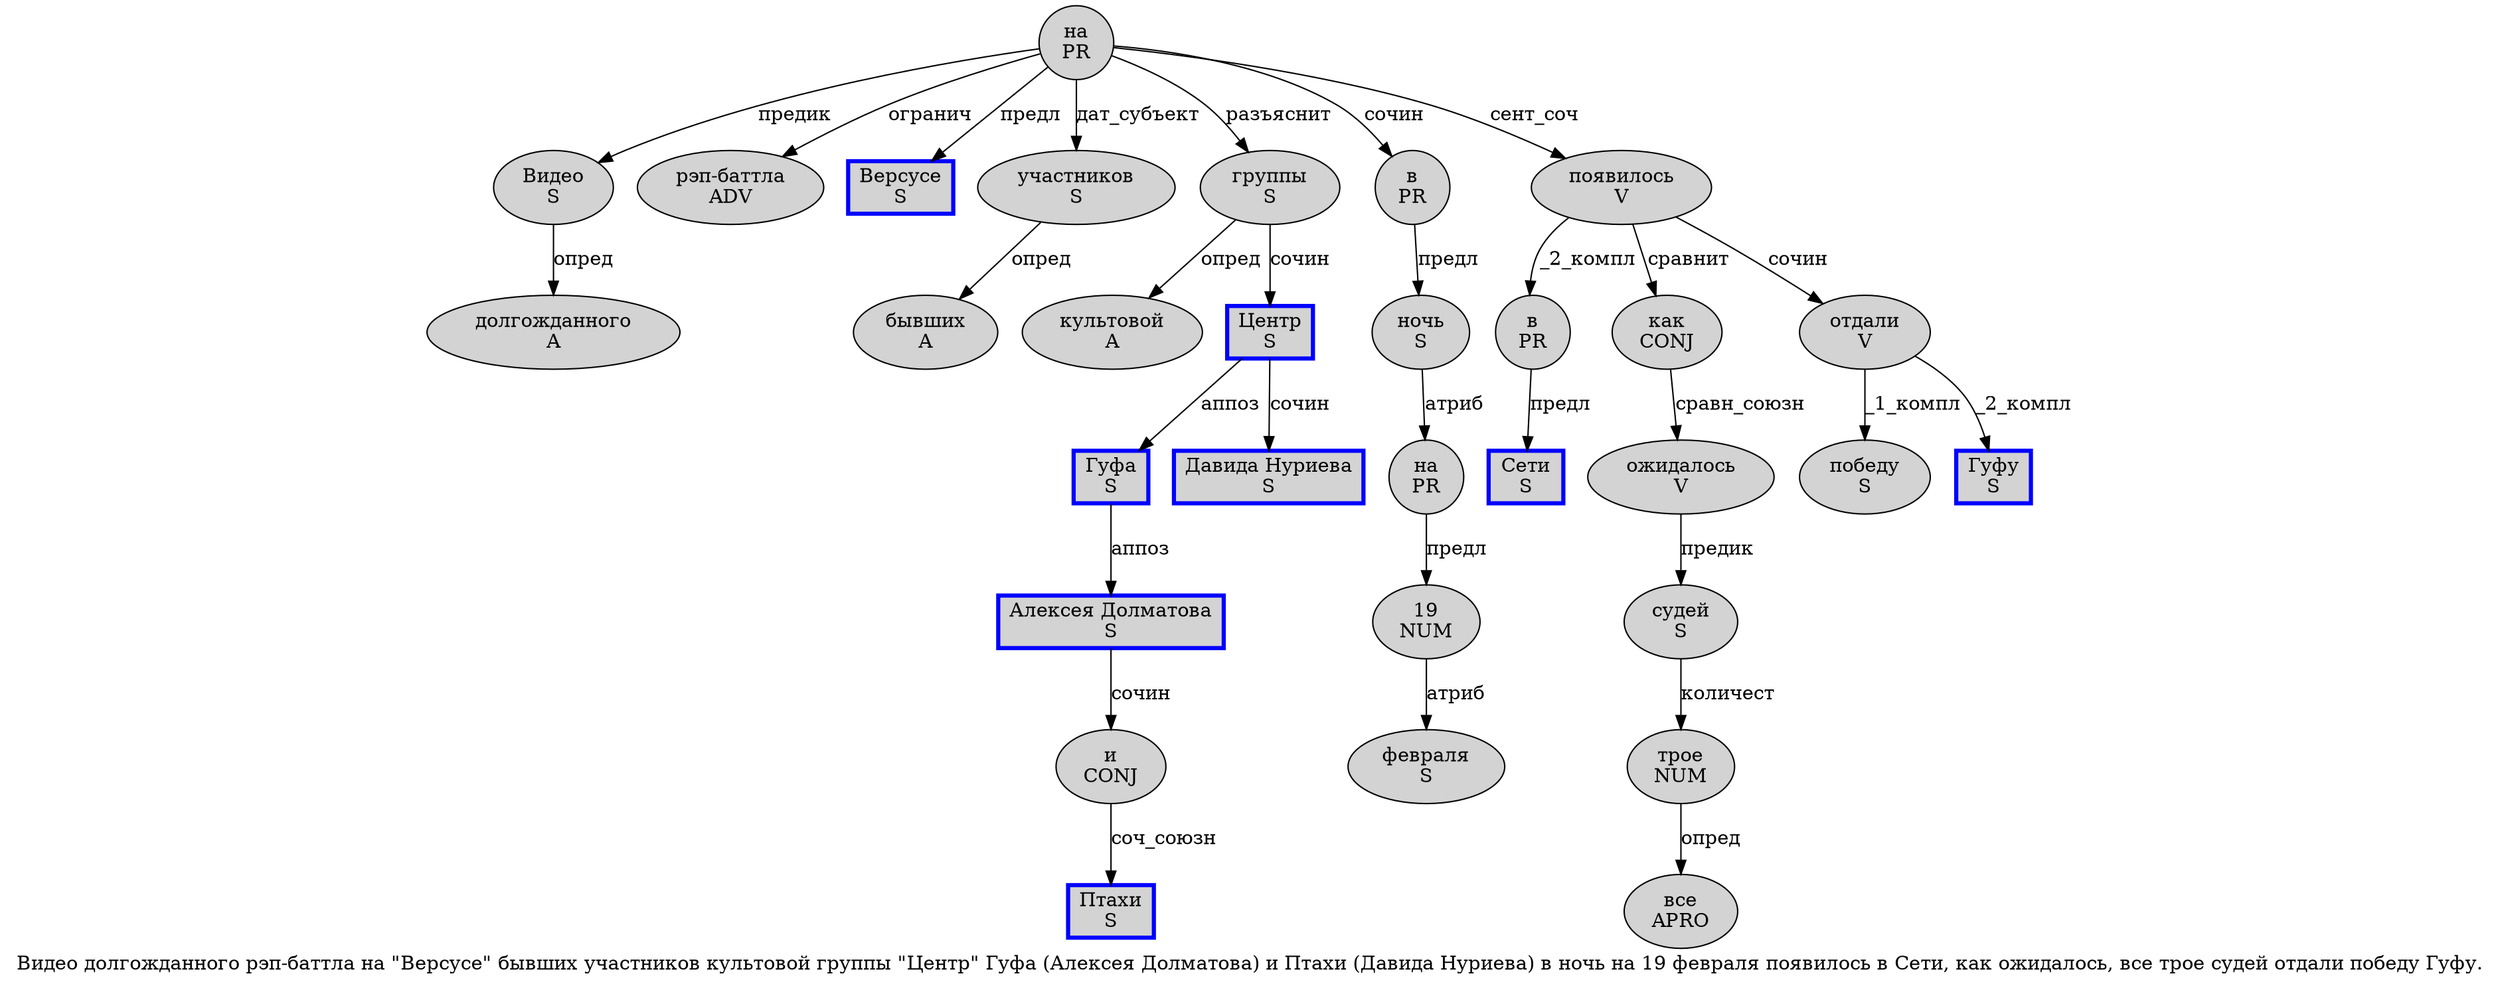 digraph SENTENCE_329 {
	graph [label="Видео долгожданного рэп-баттла на \"Версусе\" бывших участников культовой группы \"Центр\" Гуфа (Алексея Долматова) и Птахи (Давида Нуриева) в ночь на 19 февраля появилось в Сети, как ожидалось, все трое судей отдали победу Гуфу."]
	node [style=filled]
		0 [label="Видео
S" color="" fillcolor=lightgray penwidth=1 shape=ellipse]
		1 [label="долгожданного
A" color="" fillcolor=lightgray penwidth=1 shape=ellipse]
		2 [label="рэп-баттла
ADV" color="" fillcolor=lightgray penwidth=1 shape=ellipse]
		3 [label="на
PR" color="" fillcolor=lightgray penwidth=1 shape=ellipse]
		5 [label="Версусе
S" color=blue fillcolor=lightgray penwidth=3 shape=box]
		7 [label="бывших
A" color="" fillcolor=lightgray penwidth=1 shape=ellipse]
		8 [label="участников
S" color="" fillcolor=lightgray penwidth=1 shape=ellipse]
		9 [label="культовой
A" color="" fillcolor=lightgray penwidth=1 shape=ellipse]
		10 [label="группы
S" color="" fillcolor=lightgray penwidth=1 shape=ellipse]
		12 [label="Центр
S" color=blue fillcolor=lightgray penwidth=3 shape=box]
		14 [label="Гуфа
S" color=blue fillcolor=lightgray penwidth=3 shape=box]
		16 [label="Алексея Долматова
S" color=blue fillcolor=lightgray penwidth=3 shape=box]
		18 [label="и
CONJ" color="" fillcolor=lightgray penwidth=1 shape=ellipse]
		19 [label="Птахи
S" color=blue fillcolor=lightgray penwidth=3 shape=box]
		21 [label="Давида Нуриева
S" color=blue fillcolor=lightgray penwidth=3 shape=box]
		23 [label="в
PR" color="" fillcolor=lightgray penwidth=1 shape=ellipse]
		24 [label="ночь
S" color="" fillcolor=lightgray penwidth=1 shape=ellipse]
		25 [label="на
PR" color="" fillcolor=lightgray penwidth=1 shape=ellipse]
		26 [label="19
NUM" color="" fillcolor=lightgray penwidth=1 shape=ellipse]
		27 [label="февраля
S" color="" fillcolor=lightgray penwidth=1 shape=ellipse]
		28 [label="появилось
V" color="" fillcolor=lightgray penwidth=1 shape=ellipse]
		29 [label="в
PR" color="" fillcolor=lightgray penwidth=1 shape=ellipse]
		30 [label="Сети
S" color=blue fillcolor=lightgray penwidth=3 shape=box]
		32 [label="как
CONJ" color="" fillcolor=lightgray penwidth=1 shape=ellipse]
		33 [label="ожидалось
V" color="" fillcolor=lightgray penwidth=1 shape=ellipse]
		35 [label="все
APRO" color="" fillcolor=lightgray penwidth=1 shape=ellipse]
		36 [label="трое
NUM" color="" fillcolor=lightgray penwidth=1 shape=ellipse]
		37 [label="судей
S" color="" fillcolor=lightgray penwidth=1 shape=ellipse]
		38 [label="отдали
V" color="" fillcolor=lightgray penwidth=1 shape=ellipse]
		39 [label="победу
S" color="" fillcolor=lightgray penwidth=1 shape=ellipse]
		40 [label="Гуфу
S" color=blue fillcolor=lightgray penwidth=3 shape=box]
			23 -> 24 [label="предл"]
			24 -> 25 [label="атриб"]
			14 -> 16 [label="аппоз"]
			29 -> 30 [label="предл"]
			33 -> 37 [label="предик"]
			8 -> 7 [label="опред"]
			10 -> 9 [label="опред"]
			10 -> 12 [label="сочин"]
			36 -> 35 [label="опред"]
			18 -> 19 [label="соч_союзн"]
			32 -> 33 [label="сравн_союзн"]
			16 -> 18 [label="сочин"]
			38 -> 39 [label="_1_компл"]
			38 -> 40 [label="_2_компл"]
			28 -> 29 [label="_2_компл"]
			28 -> 32 [label="сравнит"]
			28 -> 38 [label="сочин"]
			25 -> 26 [label="предл"]
			37 -> 36 [label="количест"]
			0 -> 1 [label="опред"]
			26 -> 27 [label="атриб"]
			12 -> 14 [label="аппоз"]
			12 -> 21 [label="сочин"]
			3 -> 0 [label="предик"]
			3 -> 2 [label="огранич"]
			3 -> 5 [label="предл"]
			3 -> 8 [label="дат_субъект"]
			3 -> 10 [label="разъяснит"]
			3 -> 23 [label="сочин"]
			3 -> 28 [label="сент_соч"]
}